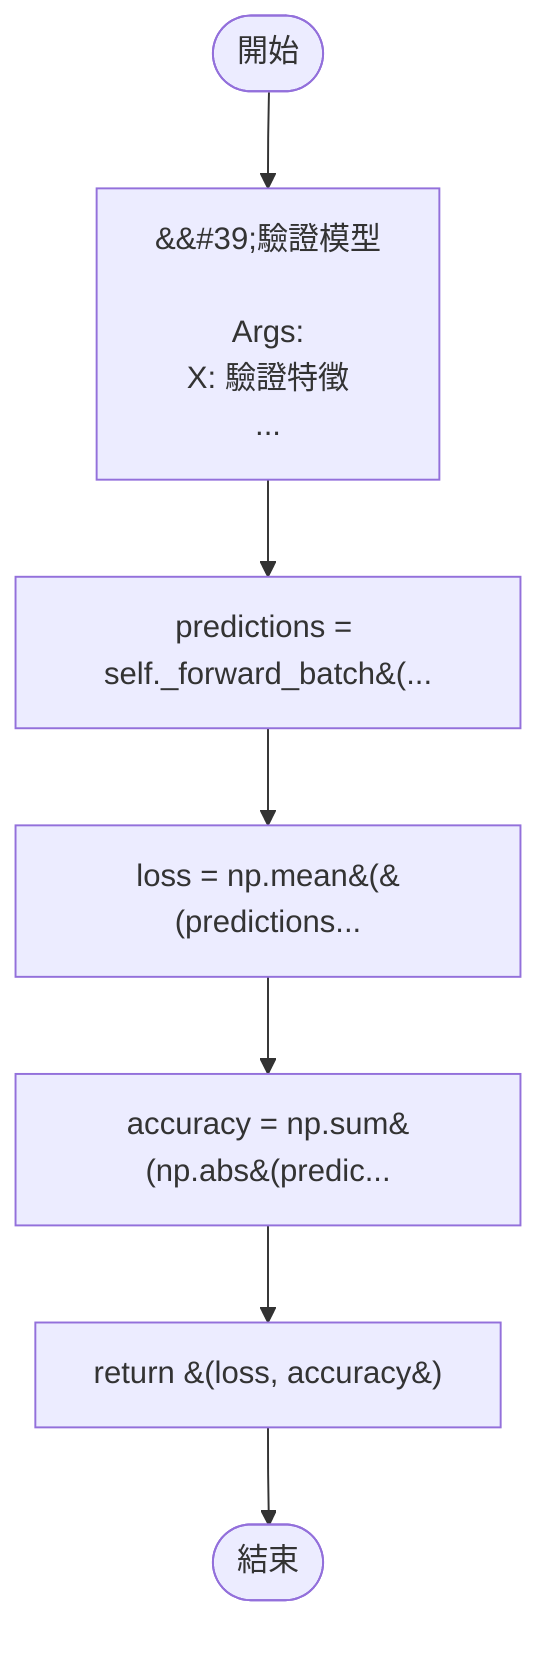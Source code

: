 flowchart TB
    n1([開始])
    n2([結束])
    n3[&amp;&#35;39;驗證模型\n\n        Args:\n            X: 驗證特徵\n...]
    n4[predictions = self._forward_batch&#40;...]
    n5[loss = np.mean&#40;&#40;predictions...]
    n6[accuracy = np.sum&#40;np.abs&#40;predic...]
    n7[return &#40;loss, accuracy&#41;]
    n1 --> n3
    n3 --> n4
    n4 --> n5
    n5 --> n6
    n6 --> n7
    n7 --> n2